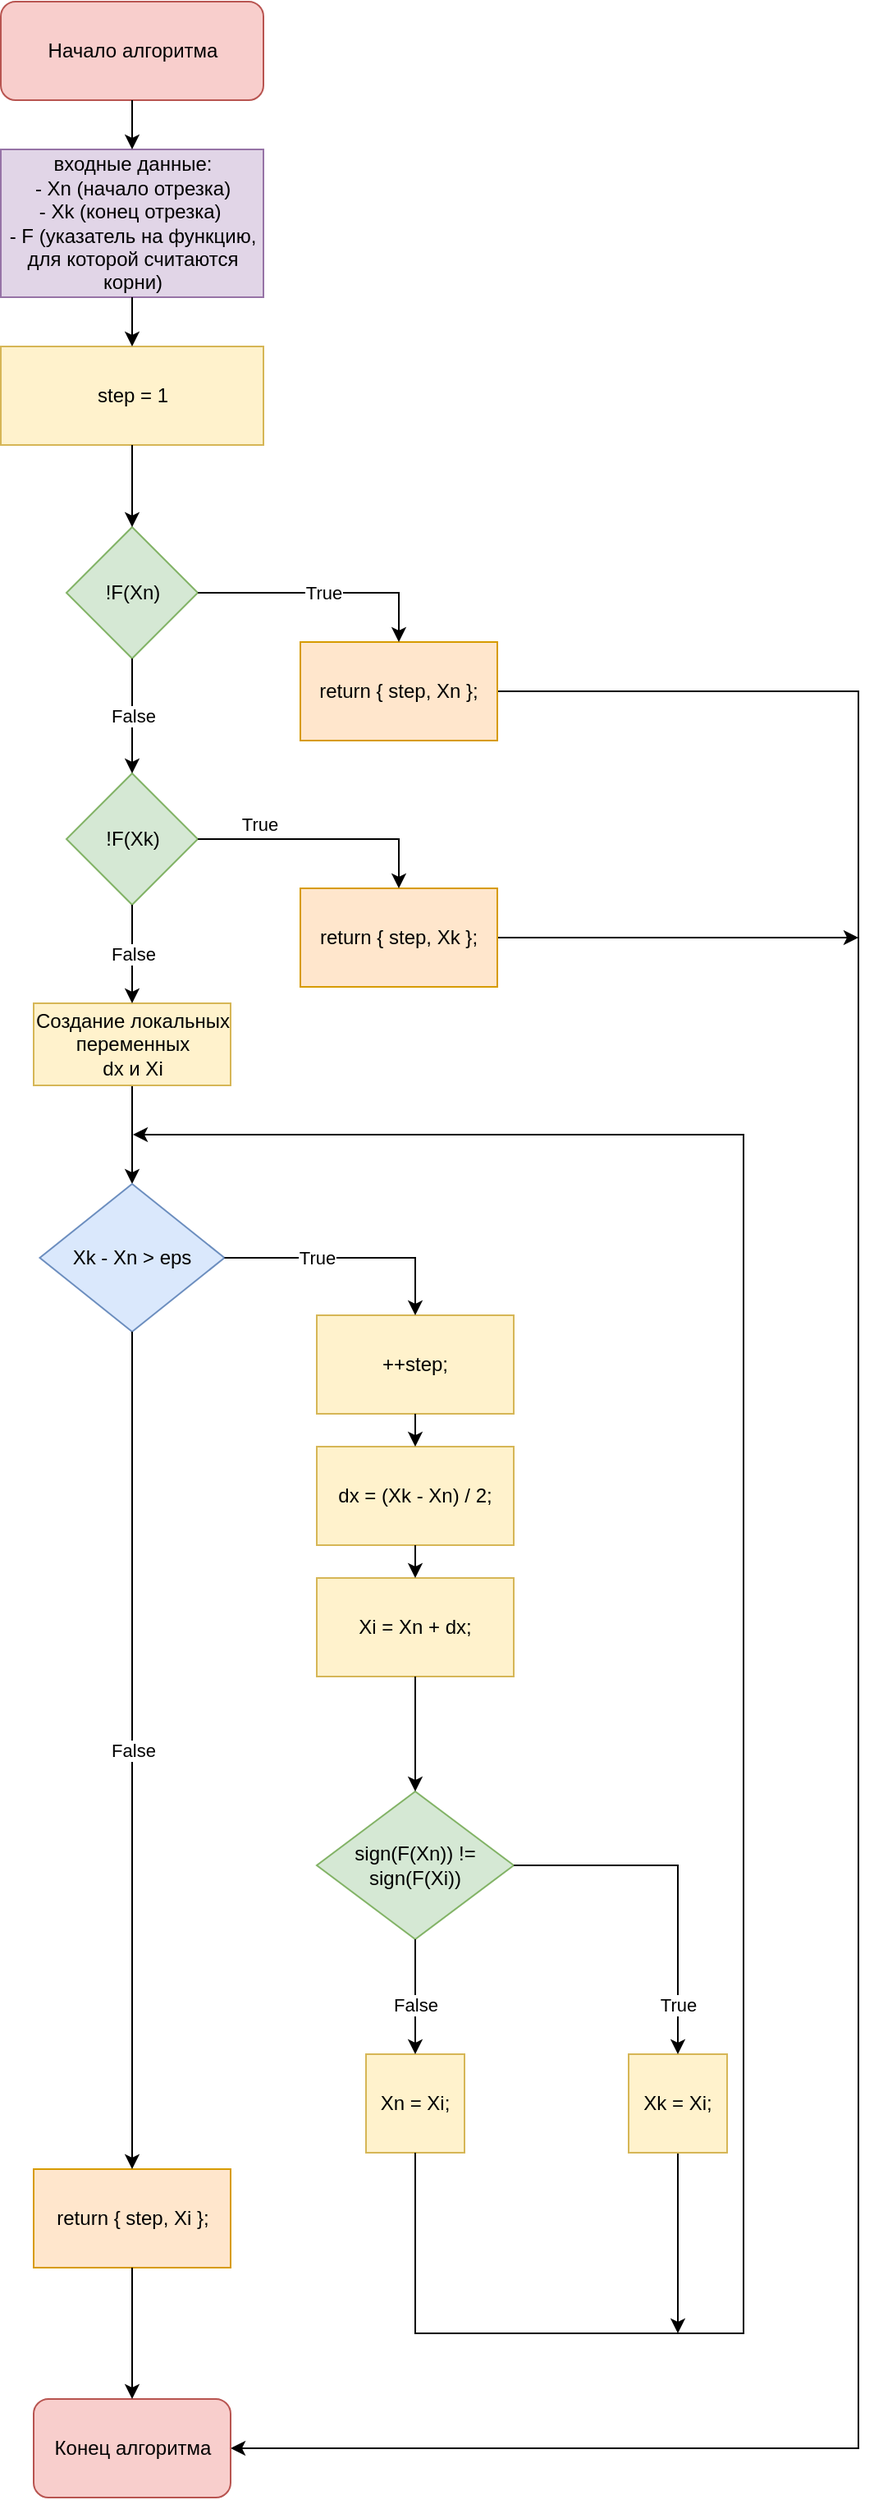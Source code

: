 <mxfile version="15.4.0" type="device"><diagram id="lHoJjhMCsR9OgBOKKJyf" name="Page-1"><mxGraphModel dx="920" dy="555" grid="1" gridSize="10" guides="1" tooltips="1" connect="1" arrows="1" fold="1" page="1" pageScale="1" pageWidth="850" pageHeight="1100" math="0" shadow="0"><root><mxCell id="0"/><mxCell id="1" parent="0"/><mxCell id="zec7BJBuGBSf-NCcMBdy-1" value="Начало алгоритма" style="rounded=1;whiteSpace=wrap;html=1;fillColor=#f8cecc;strokeColor=#b85450;" parent="1" vertex="1"><mxGeometry x="297.5" y="20" width="160" height="60" as="geometry"/></mxCell><mxCell id="zec7BJBuGBSf-NCcMBdy-2" value="входные данные:&lt;br&gt;- Xn (начало отрезка)&lt;br&gt;- Xk (конец отрезка)&amp;nbsp;&lt;br&gt;- F (указатель на функцию, для которой считаются корни)" style="rounded=0;whiteSpace=wrap;html=1;fillColor=#e1d5e7;strokeColor=#9673a6;" parent="1" vertex="1"><mxGeometry x="297.5" y="110" width="160" height="90" as="geometry"/></mxCell><mxCell id="zec7BJBuGBSf-NCcMBdy-3" value="!F(Xn)" style="rhombus;whiteSpace=wrap;html=1;fillColor=#d5e8d4;strokeColor=#82b366;" parent="1" vertex="1"><mxGeometry x="337.5" y="340" width="80" height="80" as="geometry"/></mxCell><mxCell id="cqk_smivWHjLywIaKPF3-22" style="edgeStyle=orthogonalEdgeStyle;rounded=0;orthogonalLoop=1;jettySize=auto;html=1;exitX=1;exitY=0.5;exitDx=0;exitDy=0;entryX=1;entryY=0.5;entryDx=0;entryDy=0;" edge="1" parent="1" source="zec7BJBuGBSf-NCcMBdy-4" target="zec7BJBuGBSf-NCcMBdy-17"><mxGeometry relative="1" as="geometry"><mxPoint x="670" y="1550" as="targetPoint"/><Array as="points"><mxPoint x="820" y="440"/><mxPoint x="820" y="1510"/></Array></mxGeometry></mxCell><mxCell id="zec7BJBuGBSf-NCcMBdy-4" value="return { step, Xn };" style="rounded=0;whiteSpace=wrap;html=1;fillColor=#ffe6cc;strokeColor=#d79b00;" parent="1" vertex="1"><mxGeometry x="480" y="410" width="120" height="60" as="geometry"/></mxCell><mxCell id="zec7BJBuGBSf-NCcMBdy-5" value="!F(Xk)" style="rhombus;whiteSpace=wrap;html=1;fillColor=#d5e8d4;strokeColor=#82b366;" parent="1" vertex="1"><mxGeometry x="337.5" y="490" width="80" height="80" as="geometry"/></mxCell><mxCell id="cqk_smivWHjLywIaKPF3-23" style="edgeStyle=orthogonalEdgeStyle;rounded=0;orthogonalLoop=1;jettySize=auto;html=1;exitX=1;exitY=0.5;exitDx=0;exitDy=0;" edge="1" parent="1" source="zec7BJBuGBSf-NCcMBdy-6"><mxGeometry relative="1" as="geometry"><mxPoint x="820" y="590" as="targetPoint"/></mxGeometry></mxCell><mxCell id="zec7BJBuGBSf-NCcMBdy-6" value="return { step, Xk };" style="rounded=0;whiteSpace=wrap;html=1;fillColor=#ffe6cc;strokeColor=#d79b00;" parent="1" vertex="1"><mxGeometry x="480" y="560" width="120" height="60" as="geometry"/></mxCell><mxCell id="cqk_smivWHjLywIaKPF3-19" style="edgeStyle=orthogonalEdgeStyle;rounded=0;orthogonalLoop=1;jettySize=auto;html=1;exitX=0.5;exitY=1;exitDx=0;exitDy=0;entryX=0.5;entryY=0;entryDx=0;entryDy=0;" edge="1" parent="1" source="zec7BJBuGBSf-NCcMBdy-7" target="zec7BJBuGBSf-NCcMBdy-8"><mxGeometry relative="1" as="geometry"/></mxCell><mxCell id="zec7BJBuGBSf-NCcMBdy-7" value="Создание локальных переменных&lt;br&gt;dx и Xi" style="rounded=0;whiteSpace=wrap;html=1;fillColor=#fff2cc;strokeColor=#d6b656;" parent="1" vertex="1"><mxGeometry x="317.5" y="630" width="120" height="50" as="geometry"/></mxCell><mxCell id="zec7BJBuGBSf-NCcMBdy-8" value="Xk - Xn &amp;gt; eps" style="rhombus;whiteSpace=wrap;html=1;fillColor=#dae8fc;strokeColor=#6c8ebf;" parent="1" vertex="1"><mxGeometry x="321.25" y="740" width="112.5" height="90" as="geometry"/></mxCell><mxCell id="zec7BJBuGBSf-NCcMBdy-9" value="++step;" style="rounded=0;whiteSpace=wrap;html=1;fillColor=#fff2cc;strokeColor=#d6b656;" parent="1" vertex="1"><mxGeometry x="490" y="820" width="120" height="60" as="geometry"/></mxCell><mxCell id="zec7BJBuGBSf-NCcMBdy-10" value="dx = (Xk - Xn) / 2;" style="rounded=0;whiteSpace=wrap;html=1;fillColor=#fff2cc;strokeColor=#d6b656;" parent="1" vertex="1"><mxGeometry x="490" y="900" width="120" height="60" as="geometry"/></mxCell><mxCell id="zec7BJBuGBSf-NCcMBdy-11" value="Xi = Xn + dx;" style="rounded=0;whiteSpace=wrap;html=1;fillColor=#fff2cc;strokeColor=#d6b656;" parent="1" vertex="1"><mxGeometry x="490" y="980" width="120" height="60" as="geometry"/></mxCell><mxCell id="zec7BJBuGBSf-NCcMBdy-13" value="sign(F(Xn)) != sign(F(Xi))" style="rhombus;whiteSpace=wrap;html=1;fillColor=#d5e8d4;strokeColor=#82b366;" parent="1" vertex="1"><mxGeometry x="490" y="1110" width="120" height="90" as="geometry"/></mxCell><mxCell id="cqk_smivWHjLywIaKPF3-21" style="edgeStyle=orthogonalEdgeStyle;rounded=0;orthogonalLoop=1;jettySize=auto;html=1;exitX=0.5;exitY=1;exitDx=0;exitDy=0;" edge="1" parent="1" source="zec7BJBuGBSf-NCcMBdy-14"><mxGeometry relative="1" as="geometry"><mxPoint x="710" y="1440" as="targetPoint"/></mxGeometry></mxCell><mxCell id="zec7BJBuGBSf-NCcMBdy-14" value="Xk = Xi;" style="rounded=0;whiteSpace=wrap;html=1;fillColor=#fff2cc;strokeColor=#d6b656;" parent="1" vertex="1"><mxGeometry x="680" y="1270" width="60" height="60" as="geometry"/></mxCell><mxCell id="zec7BJBuGBSf-NCcMBdy-15" value="Xn = Xi;" style="rounded=0;whiteSpace=wrap;html=1;fillColor=#fff2cc;strokeColor=#d6b656;" parent="1" vertex="1"><mxGeometry x="520" y="1270" width="60" height="60" as="geometry"/></mxCell><mxCell id="zec7BJBuGBSf-NCcMBdy-16" value="return { step, Xi };" style="rounded=0;whiteSpace=wrap;html=1;fillColor=#ffe6cc;strokeColor=#d79b00;" parent="1" vertex="1"><mxGeometry x="317.5" y="1340" width="120" height="60" as="geometry"/></mxCell><mxCell id="zec7BJBuGBSf-NCcMBdy-17" value="Конец алгоритма" style="rounded=1;whiteSpace=wrap;html=1;fillColor=#f8cecc;strokeColor=#b85450;" parent="1" vertex="1"><mxGeometry x="317.5" y="1480" width="120" height="60" as="geometry"/></mxCell><mxCell id="zec7BJBuGBSf-NCcMBdy-18" value="step = 1" style="rounded=0;whiteSpace=wrap;html=1;fillColor=#fff2cc;strokeColor=#d6b656;" parent="1" vertex="1"><mxGeometry x="297.5" y="230" width="160" height="60" as="geometry"/></mxCell><mxCell id="cqk_smivWHjLywIaKPF3-1" value="" style="endArrow=classic;html=1;rounded=0;edgeStyle=orthogonalEdgeStyle;entryX=0.5;entryY=0;entryDx=0;entryDy=0;exitX=0.5;exitY=1;exitDx=0;exitDy=0;" edge="1" parent="1" source="zec7BJBuGBSf-NCcMBdy-1" target="zec7BJBuGBSf-NCcMBdy-2"><mxGeometry width="50" height="50" relative="1" as="geometry"><mxPoint x="190" y="280" as="sourcePoint"/><mxPoint x="240" y="230" as="targetPoint"/></mxGeometry></mxCell><mxCell id="cqk_smivWHjLywIaKPF3-2" value="" style="endArrow=classic;html=1;rounded=0;edgeStyle=orthogonalEdgeStyle;exitX=0.5;exitY=1;exitDx=0;exitDy=0;entryX=0.5;entryY=0;entryDx=0;entryDy=0;" edge="1" parent="1" source="zec7BJBuGBSf-NCcMBdy-2" target="zec7BJBuGBSf-NCcMBdy-18"><mxGeometry width="50" height="50" relative="1" as="geometry"><mxPoint x="130" y="200" as="sourcePoint"/><mxPoint x="180" y="150" as="targetPoint"/></mxGeometry></mxCell><mxCell id="cqk_smivWHjLywIaKPF3-3" value="" style="endArrow=classic;html=1;rounded=0;edgeStyle=orthogonalEdgeStyle;entryX=0.5;entryY=0;entryDx=0;entryDy=0;exitX=0.5;exitY=1;exitDx=0;exitDy=0;" edge="1" parent="1" source="zec7BJBuGBSf-NCcMBdy-18" target="zec7BJBuGBSf-NCcMBdy-3"><mxGeometry width="50" height="50" relative="1" as="geometry"><mxPoint x="210" y="390" as="sourcePoint"/><mxPoint x="260" y="340" as="targetPoint"/></mxGeometry></mxCell><mxCell id="cqk_smivWHjLywIaKPF3-4" value="True" style="endArrow=classic;html=1;rounded=0;edgeStyle=orthogonalEdgeStyle;exitX=1;exitY=0.5;exitDx=0;exitDy=0;entryX=0.5;entryY=0;entryDx=0;entryDy=0;" edge="1" parent="1" source="zec7BJBuGBSf-NCcMBdy-3" target="zec7BJBuGBSf-NCcMBdy-4"><mxGeometry width="50" height="50" relative="1" as="geometry"><mxPoint x="220" y="400" as="sourcePoint"/><mxPoint x="270" y="350" as="targetPoint"/></mxGeometry></mxCell><mxCell id="cqk_smivWHjLywIaKPF3-5" value="False" style="endArrow=classic;html=1;rounded=0;edgeStyle=orthogonalEdgeStyle;exitX=0.5;exitY=1;exitDx=0;exitDy=0;entryX=0.5;entryY=0;entryDx=0;entryDy=0;" edge="1" parent="1" source="zec7BJBuGBSf-NCcMBdy-3" target="zec7BJBuGBSf-NCcMBdy-5"><mxGeometry width="50" height="50" relative="1" as="geometry"><mxPoint x="230" y="410" as="sourcePoint"/><mxPoint x="280" y="360" as="targetPoint"/></mxGeometry></mxCell><mxCell id="cqk_smivWHjLywIaKPF3-6" value="False" style="endArrow=classic;html=1;rounded=0;edgeStyle=orthogonalEdgeStyle;exitX=0.5;exitY=1;exitDx=0;exitDy=0;" edge="1" parent="1" source="zec7BJBuGBSf-NCcMBdy-5" target="zec7BJBuGBSf-NCcMBdy-7"><mxGeometry width="50" height="50" relative="1" as="geometry"><mxPoint x="170" y="575" as="sourcePoint"/><mxPoint x="365" y="660" as="targetPoint"/></mxGeometry></mxCell><mxCell id="cqk_smivWHjLywIaKPF3-7" value="" style="endArrow=classic;html=1;rounded=0;edgeStyle=orthogonalEdgeStyle;entryX=0.5;entryY=0;entryDx=0;entryDy=0;exitX=1;exitY=0.5;exitDx=0;exitDy=0;" edge="1" parent="1" source="zec7BJBuGBSf-NCcMBdy-5" target="zec7BJBuGBSf-NCcMBdy-6"><mxGeometry width="50" height="50" relative="1" as="geometry"><mxPoint x="180" y="585" as="sourcePoint"/><mxPoint x="230" y="535" as="targetPoint"/></mxGeometry></mxCell><mxCell id="cqk_smivWHjLywIaKPF3-25" value="True" style="edgeLabel;html=1;align=center;verticalAlign=middle;resizable=0;points=[];" vertex="1" connectable="0" parent="cqk_smivWHjLywIaKPF3-7"><mxGeometry x="-0.517" y="9" relative="1" as="geometry"><mxPoint as="offset"/></mxGeometry></mxCell><mxCell id="cqk_smivWHjLywIaKPF3-9" value="True" style="endArrow=classic;html=1;rounded=0;edgeStyle=orthogonalEdgeStyle;entryX=0.5;entryY=0;entryDx=0;entryDy=0;exitX=1;exitY=0.5;exitDx=0;exitDy=0;" edge="1" parent="1" source="zec7BJBuGBSf-NCcMBdy-8" target="zec7BJBuGBSf-NCcMBdy-9"><mxGeometry x="-0.256" width="50" height="50" relative="1" as="geometry"><mxPoint x="550" y="770" as="sourcePoint"/><mxPoint x="150" y="880" as="targetPoint"/><Array as="points"><mxPoint x="550" y="785"/></Array><mxPoint as="offset"/></mxGeometry></mxCell><mxCell id="cqk_smivWHjLywIaKPF3-10" value="" style="endArrow=classic;html=1;rounded=0;edgeStyle=orthogonalEdgeStyle;entryX=0.5;entryY=0;entryDx=0;entryDy=0;exitX=0.5;exitY=1;exitDx=0;exitDy=0;" edge="1" parent="1" source="zec7BJBuGBSf-NCcMBdy-9" target="zec7BJBuGBSf-NCcMBdy-10"><mxGeometry width="50" height="50" relative="1" as="geometry"><mxPoint x="330" y="920" as="sourcePoint"/><mxPoint x="380" y="870" as="targetPoint"/></mxGeometry></mxCell><mxCell id="cqk_smivWHjLywIaKPF3-11" value="" style="endArrow=classic;html=1;rounded=0;edgeStyle=orthogonalEdgeStyle;entryX=0.5;entryY=0;entryDx=0;entryDy=0;exitX=0.5;exitY=1;exitDx=0;exitDy=0;" edge="1" parent="1" source="zec7BJBuGBSf-NCcMBdy-10" target="zec7BJBuGBSf-NCcMBdy-11"><mxGeometry width="50" height="50" relative="1" as="geometry"><mxPoint x="350" y="1080" as="sourcePoint"/><mxPoint x="400" y="1030" as="targetPoint"/></mxGeometry></mxCell><mxCell id="cqk_smivWHjLywIaKPF3-12" value="" style="endArrow=classic;html=1;rounded=0;edgeStyle=orthogonalEdgeStyle;entryX=0.5;entryY=0;entryDx=0;entryDy=0;exitX=0.5;exitY=1;exitDx=0;exitDy=0;" edge="1" parent="1" source="zec7BJBuGBSf-NCcMBdy-11" target="zec7BJBuGBSf-NCcMBdy-13"><mxGeometry width="50" height="50" relative="1" as="geometry"><mxPoint x="360" y="1090" as="sourcePoint"/><mxPoint x="410" y="1040" as="targetPoint"/></mxGeometry></mxCell><mxCell id="cqk_smivWHjLywIaKPF3-13" value="True" style="endArrow=classic;html=1;rounded=0;edgeStyle=orthogonalEdgeStyle;entryX=0.5;entryY=0;entryDx=0;entryDy=0;exitX=1;exitY=0.5;exitDx=0;exitDy=0;" edge="1" parent="1" source="zec7BJBuGBSf-NCcMBdy-13" target="zec7BJBuGBSf-NCcMBdy-14"><mxGeometry x="0.721" width="50" height="50" relative="1" as="geometry"><mxPoint x="370" y="1100" as="sourcePoint"/><mxPoint x="710" y="1250" as="targetPoint"/><mxPoint as="offset"/></mxGeometry></mxCell><mxCell id="cqk_smivWHjLywIaKPF3-14" value="False" style="endArrow=classic;html=1;rounded=0;edgeStyle=orthogonalEdgeStyle;entryX=0.5;entryY=0;entryDx=0;entryDy=0;exitX=0.5;exitY=1;exitDx=0;exitDy=0;" edge="1" parent="1" source="zec7BJBuGBSf-NCcMBdy-13" target="zec7BJBuGBSf-NCcMBdy-15"><mxGeometry x="0.143" width="50" height="50" relative="1" as="geometry"><mxPoint x="380" y="1110" as="sourcePoint"/><mxPoint x="560" y="1250" as="targetPoint"/><Array as="points"><mxPoint x="550" y="1230"/><mxPoint x="550" y="1230"/></Array><mxPoint as="offset"/></mxGeometry></mxCell><mxCell id="cqk_smivWHjLywIaKPF3-15" value="False" style="endArrow=classic;html=1;rounded=0;edgeStyle=orthogonalEdgeStyle;exitX=0.5;exitY=1;exitDx=0;exitDy=0;entryX=0.5;entryY=0;entryDx=0;entryDy=0;" edge="1" parent="1" source="zec7BJBuGBSf-NCcMBdy-8" target="zec7BJBuGBSf-NCcMBdy-16"><mxGeometry width="50" height="50" relative="1" as="geometry"><mxPoint x="740" y="880" as="sourcePoint"/><mxPoint x="365" y="1355" as="targetPoint"/></mxGeometry></mxCell><mxCell id="cqk_smivWHjLywIaKPF3-17" value="" style="endArrow=classic;html=1;rounded=0;edgeStyle=orthogonalEdgeStyle;entryX=0.5;entryY=0;entryDx=0;entryDy=0;exitX=0.5;exitY=1;exitDx=0;exitDy=0;" edge="1" parent="1" source="zec7BJBuGBSf-NCcMBdy-16" target="zec7BJBuGBSf-NCcMBdy-17"><mxGeometry width="50" height="50" relative="1" as="geometry"><mxPoint x="210" y="1460" as="sourcePoint"/><mxPoint x="260" y="1410" as="targetPoint"/></mxGeometry></mxCell><mxCell id="cqk_smivWHjLywIaKPF3-20" value="" style="endArrow=classic;html=1;rounded=0;edgeStyle=orthogonalEdgeStyle;exitX=0.5;exitY=1;exitDx=0;exitDy=0;" edge="1" parent="1"><mxGeometry width="50" height="50" relative="1" as="geometry"><mxPoint x="550" y="1330" as="sourcePoint"/><mxPoint x="378" y="710" as="targetPoint"/><Array as="points"><mxPoint x="550" y="1440"/><mxPoint x="750" y="1440"/><mxPoint x="750" y="710"/></Array></mxGeometry></mxCell></root></mxGraphModel></diagram></mxfile>